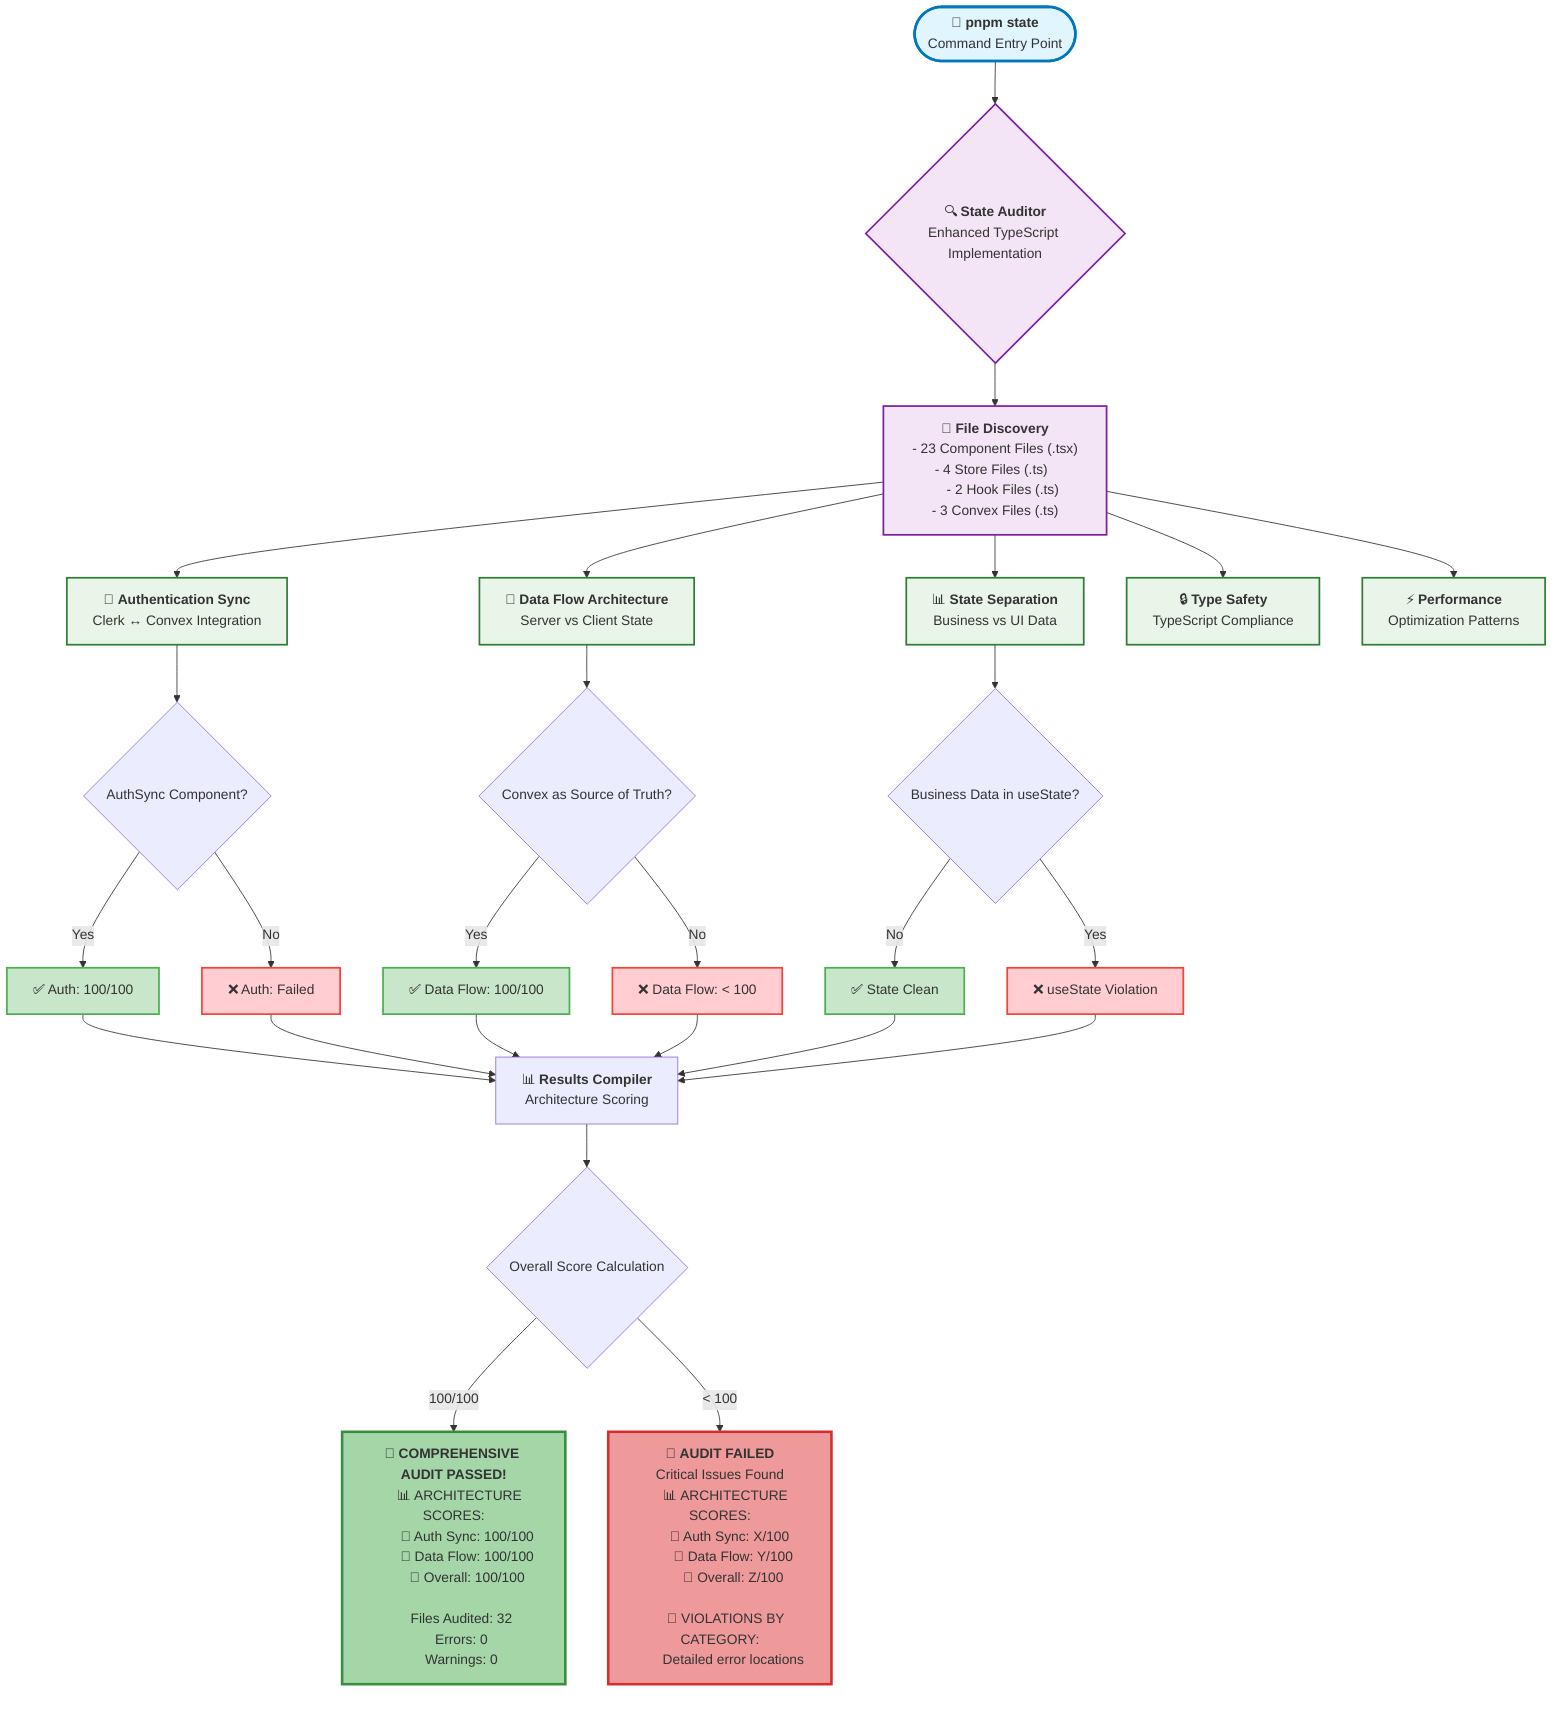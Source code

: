 flowchart TD
    %% Entry Point
    Start(["`🚀 **pnpm state**
    Command Entry Point`"]) --> Audit{"`🔍 **State Auditor**
    Enhanced TypeScript Implementation`"}
    
    %% File Discovery
    Audit --> Discovery["`📁 **File Discovery**
    - 23 Component Files (.tsx)
    - 4 Store Files (.ts)  
    - 2 Hook Files (.ts)
    - 3 Convex Files (.ts)`"]
    
    %% Audit Categories
    Discovery --> AuthSync["`🔐 **Authentication Sync**
    Clerk ↔ Convex Integration`"]
    Discovery --> DataFlow["`🌊 **Data Flow Architecture** 
    Server vs Client State`"]
    Discovery --> StateSep["`📊 **State Separation**
    Business vs UI Data`"]
    Discovery --> TypeSafety["`🔒 **Type Safety**
    TypeScript Compliance`"]
    Discovery --> Performance["`⚡ **Performance**
    Optimization Patterns`"]
    
    %% Validation Logic
    AuthSync --> AuthCheck{"`AuthSync Component?`"}
    AuthCheck -->|Yes| AuthPass["`✅ Auth: 100/100`"]
    AuthCheck -->|No| AuthFail["`❌ Auth: Failed`"]
    
    DataFlow --> ConvexCheck{"`Convex as Source of Truth?`"}
    ConvexCheck -->|Yes| DataPass["`✅ Data Flow: 100/100`"]
    ConvexCheck -->|No| DataFail["`❌ Data Flow: < 100`"]
    
    StateSep --> StateCheck{"`Business Data in useState?`"}
    StateCheck -->|No| StatePass["`✅ State Clean`"]
    StateCheck -->|Yes| StateFail["`❌ useState Violation`"]
    
    %% Results Compilation
    AuthPass --> Results["`📊 **Results Compiler**
    Architecture Scoring`"]
    DataPass --> Results
    StatePass --> Results
    AuthFail --> Results
    DataFail --> Results
    StateFail --> Results
    
    %% Final Output
    Results --> ScoreCalc{"`Overall Score Calculation`"}
    ScoreCalc -->|100/100| Success["`🎉 **COMPREHENSIVE AUDIT PASSED!**
    
    📊 ARCHITECTURE SCORES:
       🔐 Auth Sync: 100/100
       🌊 Data Flow: 100/100
       🎯 Overall: 100/100
    
    Files Audited: 32
    Errors: 0
    Warnings: 0`"]
    
    ScoreCalc -->|< 100| Failure["`🔴 **AUDIT FAILED**
    Critical Issues Found
    
    📊 ARCHITECTURE SCORES:
       🔐 Auth Sync: X/100  
       🌊 Data Flow: Y/100
       🎯 Overall: Z/100
    
    🚨 VIOLATIONS BY CATEGORY:
       Detailed error locations`"]
    
    %% Styling
    classDef startNode fill:#e1f5fe,stroke:#0277bd,stroke-width:3px
    classDef auditNode fill:#f3e5f5,stroke:#7b1fa2,stroke-width:2px
    classDef categoryNode fill:#e8f5e8,stroke:#2e7d32,stroke-width:2px
    classDef passNode fill:#c8e6c9,stroke:#4caf50,stroke-width:2px
    classDef failNode fill:#ffcdd2,stroke:#f44336,stroke-width:2px
    classDef successNode fill:#a5d6a7,stroke:#388e3c,stroke-width:3px
    classDef failureNode fill:#ef9a9a,stroke:#d32f2f,stroke-width:3px
    
    class Start startNode
    class Audit,Discovery auditNode
    class AuthSync,DataFlow,StateSep,TypeSafety,Performance categoryNode
    class AuthPass,DataPass,StatePass passNode
    class AuthFail,DataFail,StateFail failNode
    class Success successNode
    class Failure failureNode